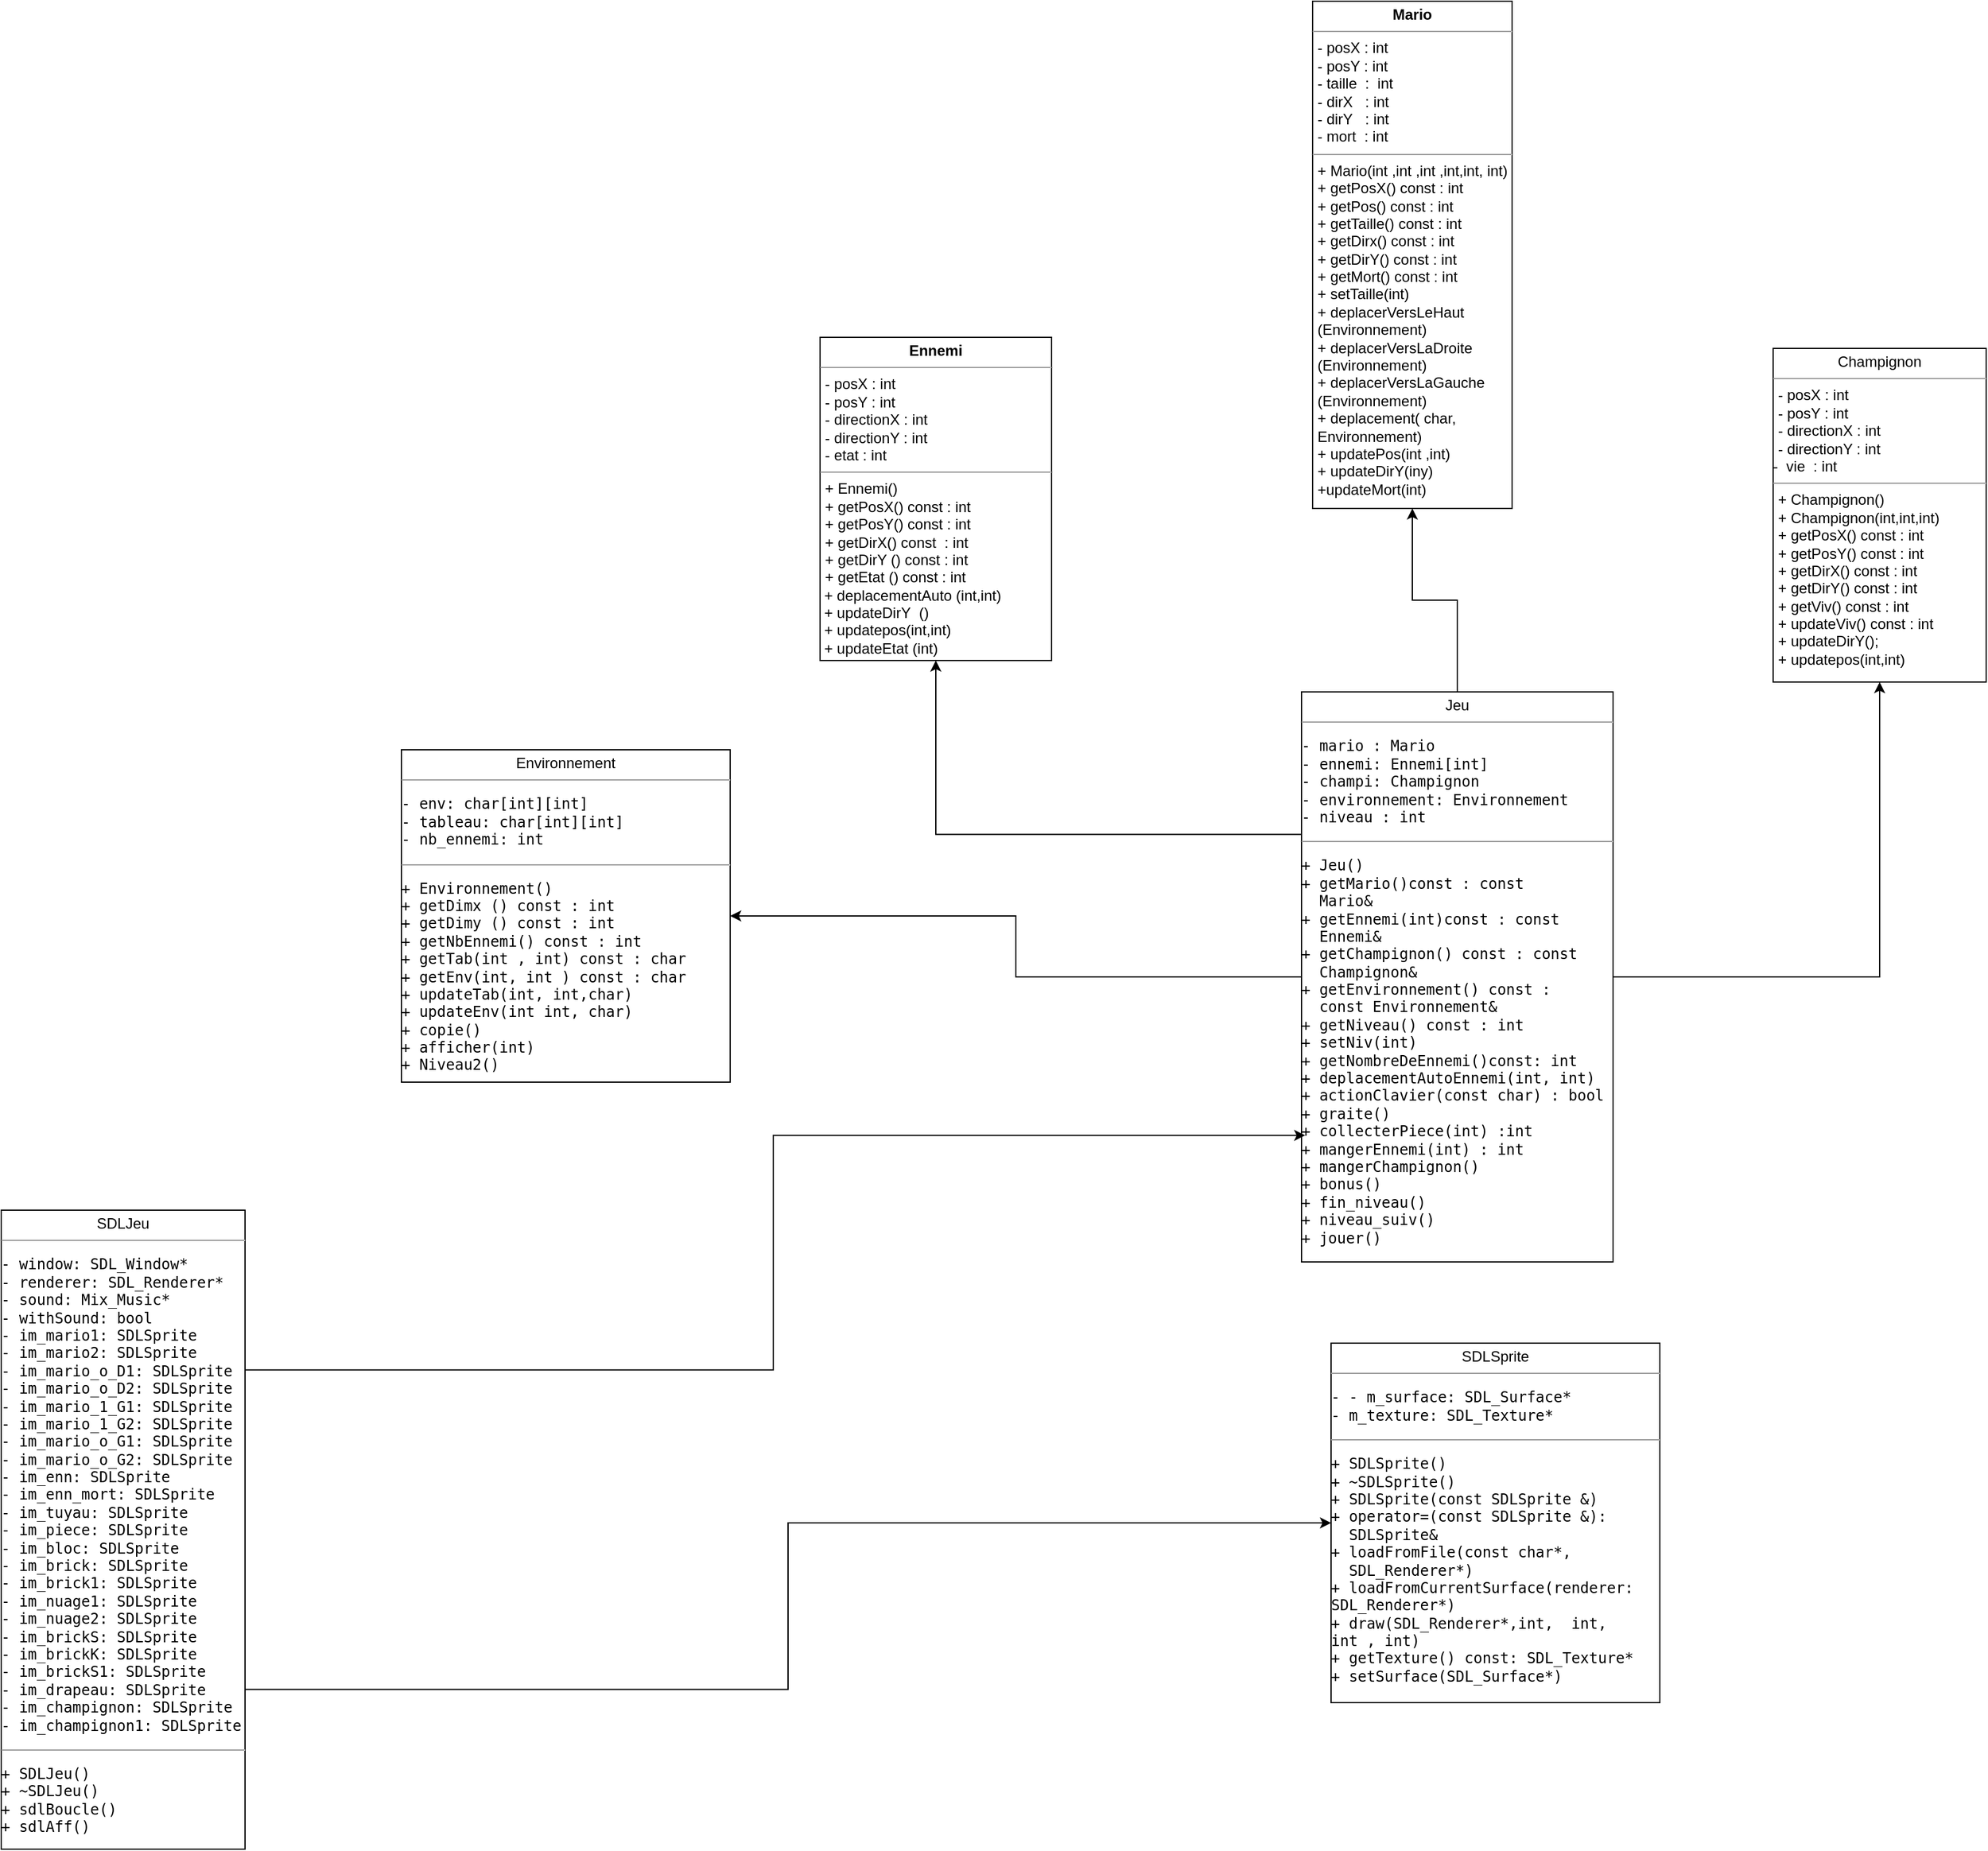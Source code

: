 <mxfile version="24.2.5" type="github">
  <diagram name="Page-1" id="KJJd6r-f0ampEKgg8GXa">
    <mxGraphModel dx="2115" dy="1938" grid="0" gridSize="10" guides="1" tooltips="1" connect="1" arrows="1" fold="1" page="0" pageScale="1" pageWidth="827" pageHeight="1169" math="0" shadow="0">
      <root>
        <mxCell id="0" />
        <mxCell id="1" parent="0" />
        <mxCell id="zBv2svlLthEIitjvXYNv-2" value="&lt;p style=&quot;margin:0px;margin-top:4px;text-align:center;&quot;&gt;&lt;b&gt;Mario&lt;/b&gt;&lt;/p&gt;&lt;hr size=&quot;1&quot;&gt;&lt;p style=&quot;margin:0px;margin-left:4px;&quot;&gt;- posX : int&lt;/p&gt;&lt;p style=&quot;margin:0px;margin-left:4px;&quot;&gt;- posY : int&lt;/p&gt;&lt;p style=&quot;margin:0px;margin-left:4px;&quot;&gt;- taille&amp;nbsp; :&amp;nbsp; int&lt;/p&gt;&lt;p style=&quot;margin:0px;margin-left:4px;&quot;&gt;- dirX&amp;nbsp;&amp;nbsp; : int &lt;br&gt;&lt;/p&gt;&lt;p style=&quot;margin:0px;margin-left:4px;&quot;&gt;- dirY&amp;nbsp;&amp;nbsp; : int &lt;br&gt;&lt;/p&gt;&lt;p style=&quot;margin:0px;margin-left:4px;&quot;&gt;- mort&amp;nbsp; : int &lt;br&gt;&lt;/p&gt;&lt;hr size=&quot;1&quot;&gt;&lt;p style=&quot;margin:0px;margin-left:4px;&quot;&gt;+ Mario(int ,int ,int ,int,int, int)&lt;/p&gt;&lt;p style=&quot;margin:0px;margin-left:4px;&quot;&gt;+ getPosX() const : int&lt;/p&gt;&lt;p style=&quot;margin:0px;margin-left:4px;&quot;&gt;+ getPos() const : int&lt;/p&gt;&lt;p style=&quot;margin:0px;margin-left:4px;&quot;&gt;+ getTaille() const : int&lt;br&gt;&lt;/p&gt;&lt;p style=&quot;margin:0px;margin-left:4px;&quot;&gt;+ getDirx() const : int &lt;br&gt;&lt;/p&gt;&lt;p style=&quot;margin:0px;margin-left:4px;&quot;&gt;+ getDirY() const : int &lt;br&gt;&lt;/p&gt;&lt;p style=&quot;margin:0px;margin-left:4px;&quot;&gt;&lt;span style=&quot;-webkit-text-size-adjust: auto;&quot;&gt;+ getMort() const : int&amp;nbsp; &amp;nbsp; &lt;br&gt;&lt;/span&gt;&lt;/p&gt;&lt;p style=&quot;margin:0px;margin-left:4px;&quot;&gt;&lt;span style=&quot;-webkit-text-size-adjust: auto;&quot;&gt;+ setTaille(int)&lt;br&gt;&lt;/span&gt;&lt;/p&gt;&lt;p style=&quot;margin:0px;margin-left:4px;&quot;&gt;&lt;span style=&quot;-webkit-text-size-adjust: auto;&quot;&gt;+ deplacerVersLeHaut (Environnement)&lt;br&gt;&lt;/span&gt;&lt;/p&gt;&lt;p style=&quot;margin:0px;margin-left:4px;&quot;&gt;&lt;span style=&quot;-webkit-text-size-adjust: auto;&quot;&gt;+ deplacerVersLaDroite (Environnement)&lt;/span&gt;&lt;/p&gt;&lt;p style=&quot;margin:0px;margin-left:4px;&quot;&gt;&lt;span style=&quot;-webkit-text-size-adjust: auto;&quot;&gt;+ deplacerVersLaGauche (Environnement)&lt;br&gt;&lt;/span&gt;&lt;/p&gt;&lt;p style=&quot;margin:0px;margin-left:4px;&quot;&gt;&lt;span style=&quot;-webkit-text-size-adjust: auto;&quot;&gt;+ deplacement( char, Environnement)&lt;br&gt;&lt;/span&gt;&lt;/p&gt;&lt;p style=&quot;margin:0px;margin-left:4px;&quot;&gt;&lt;span style=&quot;-webkit-text-size-adjust: auto;&quot;&gt;+ updatePos(int ,int)&amp;nbsp; &lt;br&gt;&lt;/span&gt;&lt;/p&gt;&lt;p style=&quot;margin:0px;margin-left:4px;&quot;&gt;+ updateDirY(iny)&lt;/p&gt;&lt;p style=&quot;margin:0px;margin-left:4px;&quot;&gt;+updateMort(int)&lt;br&gt;&lt;/p&gt;&lt;p style=&quot;margin:0px;margin-left:4px;&quot;&gt;&lt;br&gt;&lt;/p&gt;&lt;p style=&quot;margin:0px;margin-left:4px;&quot;&gt;&lt;br&gt;&lt;/p&gt;" style="verticalAlign=top;align=left;overflow=fill;html=1;whiteSpace=wrap;" parent="1" vertex="1">
          <mxGeometry x="703" y="-400" width="162" height="412" as="geometry" />
        </mxCell>
        <mxCell id="zBv2svlLthEIitjvXYNv-3" value="&lt;p style=&quot;margin:0px;margin-top:4px;text-align:center;&quot;&gt;&lt;b&gt;Ennemi&lt;/b&gt;&lt;/p&gt;&lt;hr size=&quot;1&quot;&gt;&lt;p style=&quot;margin:0px;margin-left:4px;&quot;&gt;- posX : int &lt;br&gt;&lt;/p&gt;&lt;p style=&quot;margin:0px;margin-left:4px;&quot;&gt;- posY : int&amp;nbsp;&lt;/p&gt;&lt;p style=&quot;margin:0px;margin-left:4px;&quot;&gt;- directionX : int&lt;/p&gt;&lt;p style=&quot;margin:0px;margin-left:4px;&quot;&gt;- directionY : int&lt;/p&gt;&lt;p style=&quot;margin:0px;margin-left:4px;&quot;&gt;- etat : int&lt;br&gt;&lt;/p&gt;&lt;hr size=&quot;1&quot;&gt;&lt;p style=&quot;margin:0px;margin-left:4px;&quot;&gt;+ Ennemi()&lt;/p&gt;&lt;p style=&quot;margin:0px;margin-left:4px;&quot;&gt;+ getPosX() const : int&lt;/p&gt;&lt;p style=&quot;margin:0px;margin-left:4px;&quot;&gt;+ getPosY() const : int&lt;/p&gt;&lt;p style=&quot;margin:0px;margin-left:4px;&quot;&gt;+ getDirX() const&amp;nbsp; : int&lt;/p&gt;&lt;p style=&quot;margin:0px;margin-left:4px;&quot;&gt;+ getDirY () const : int &lt;br&gt;&lt;/p&gt;&lt;p style=&quot;margin:0px;margin-left:4px;&quot;&gt;+ getEtat () const : int&lt;/p&gt;&lt;div&gt;&amp;nbsp;+ deplacementAuto (int,int)&lt;/div&gt;&lt;div&gt;&amp;nbsp;+ updateDirY&amp;nbsp; ()&lt;/div&gt;&lt;div&gt;&amp;nbsp;+ updatepos(int,int)&lt;/div&gt;&lt;div&gt;&amp;nbsp;+ updateEtat (int)&lt;br&gt;&lt;/div&gt;&lt;p style=&quot;margin:0px;margin-left:4px;&quot;&gt;&lt;br&gt;&lt;/p&gt;" style="verticalAlign=top;align=left;overflow=fill;html=1;whiteSpace=wrap;" parent="1" vertex="1">
          <mxGeometry x="303" y="-127" width="188" height="262.5" as="geometry" />
        </mxCell>
        <mxCell id="zBv2svlLthEIitjvXYNv-16" value="&lt;p style=&quot;margin:0px;margin-top:4px;text-align:center;&quot;&gt;Champignon&lt;br&gt;&lt;/p&gt;&lt;hr size=&quot;1&quot;&gt;&lt;p style=&quot;margin:0px;margin-left:4px;&quot;&gt;- posX : int &lt;br&gt;&lt;/p&gt;&lt;p style=&quot;margin:0px;margin-left:4px;&quot;&gt;- posY : int&amp;nbsp;&lt;/p&gt;&lt;p style=&quot;margin:0px;margin-left:4px;&quot;&gt;- directionX : int&lt;/p&gt;&lt;p style=&quot;margin:0px;margin-left:4px;&quot;&gt;- directionY : int&lt;/p&gt;-&amp;nbsp; vie&amp;nbsp; : int&lt;p style=&quot;margin:0px;margin-left:4px;&quot;&gt;&lt;/p&gt;&lt;hr size=&quot;1&quot;&gt;&lt;p style=&quot;margin:0px;margin-left:4px;&quot;&gt;+ Champignon()&lt;/p&gt;&lt;p style=&quot;margin:0px;margin-left:4px;&quot;&gt;+ Champignon(int,int,int)&lt;/p&gt;&lt;p style=&quot;margin:0px;margin-left:4px;&quot;&gt;+ getPosX() const : int&lt;/p&gt;&lt;p style=&quot;margin:0px;margin-left:4px;&quot;&gt;+ getPosY() const : int &lt;br&gt;&lt;/p&gt;&lt;p style=&quot;margin:0px;margin-left:4px;&quot;&gt;+ getDirX() const : int&lt;/p&gt;&lt;p style=&quot;margin:0px;margin-left:4px;&quot;&gt;+ getDirY() const : int &lt;br&gt;&lt;/p&gt;&lt;p style=&quot;margin:0px;margin-left:4px;&quot;&gt;+ getViv() const : int&lt;/p&gt;&lt;p style=&quot;margin:0px;margin-left:4px;&quot;&gt;+ updateViv() const : int&lt;/p&gt;&lt;p style=&quot;margin:0px;margin-left:4px;&quot;&gt;+ updateDirY();&lt;/p&gt;&lt;p style=&quot;margin:0px;margin-left:4px;&quot;&gt;+ updatepos(int,int)&lt;br&gt;&lt;/p&gt;&lt;p style=&quot;margin:0px;margin-left:4px;&quot;&gt;&lt;br&gt;&lt;/p&gt;" style="verticalAlign=top;align=left;overflow=fill;html=1;whiteSpace=wrap;movable=1;resizable=1;rotatable=1;deletable=1;editable=1;locked=0;connectable=1;" parent="1" vertex="1">
          <mxGeometry x="1077" y="-118" width="173" height="271" as="geometry" />
        </mxCell>
        <mxCell id="zBv2svlLthEIitjvXYNv-20" value="&lt;p style=&quot;margin:0px;margin-top:4px;text-align:center;&quot;&gt;Environnement&lt;br&gt;&lt;/p&gt;&lt;hr size=&quot;1&quot;&gt;&lt;p style=&quot;margin:0px;margin-left:4px;&quot;&gt;&lt;/p&gt;&lt;pre style=&quot;-webkit-text-size-adjust: auto;&quot;&gt;&lt;code class=&quot;!whitespace-pre hljs language-markdown&quot;&gt;&lt;pre&gt;&lt;code class=&quot;!whitespace-pre hljs language-markdown&quot;&gt;- env: char[int][int]&lt;br&gt;- tableau: char[int][int]&lt;br&gt;- nb_ennemi: int&lt;br&gt;&lt;/code&gt;&lt;/pre&gt;&lt;/code&gt;&lt;/pre&gt;&lt;hr size=&quot;1&quot;&gt;&lt;pre style=&quot;-webkit-text-size-adjust: auto;&quot;&gt;&lt;code class=&quot;!whitespace-pre hljs language-markdown&quot;&gt;&lt;pre&gt;&lt;code class=&quot;!whitespace-pre hljs language-markdown&quot;&gt;+ Environnement()&lt;br&gt;+ getDimx () const : int&lt;br&gt;+ getDimy () const : int &lt;br&gt;+ getNbEnnemi() const : int &lt;br&gt;+ getTab(int , int) const : char&lt;br&gt;+ getEnv(int, int ) const : char&lt;br&gt;+ updateTab(int, int,char) &lt;br&gt;+ updateEnv(int int, char)&lt;br&gt;+ copie()&lt;br&gt;+ afficher(int)&lt;br&gt;+ Niveau2()&lt;br&gt;&lt;/code&gt;&lt;/pre&gt;&lt;/code&gt;&lt;br&gt;&lt;/pre&gt;" style="verticalAlign=top;align=left;overflow=fill;html=1;whiteSpace=wrap;movable=1;resizable=1;rotatable=1;deletable=1;editable=1;locked=0;connectable=1;" parent="1" vertex="1">
          <mxGeometry x="-37" y="208" width="267" height="270" as="geometry" />
        </mxCell>
        <mxCell id="YrsYOrnD6e3rv8pSUdm8-2" style="edgeStyle=orthogonalEdgeStyle;rounded=0;orthogonalLoop=1;jettySize=auto;html=1;entryX=1;entryY=0.5;entryDx=0;entryDy=0;" edge="1" parent="1" source="zBv2svlLthEIitjvXYNv-19" target="zBv2svlLthEIitjvXYNv-20">
          <mxGeometry relative="1" as="geometry" />
        </mxCell>
        <mxCell id="YrsYOrnD6e3rv8pSUdm8-4" style="edgeStyle=orthogonalEdgeStyle;rounded=0;orthogonalLoop=1;jettySize=auto;html=1;entryX=0.5;entryY=1;entryDx=0;entryDy=0;" edge="1" parent="1" source="zBv2svlLthEIitjvXYNv-19" target="zBv2svlLthEIitjvXYNv-16">
          <mxGeometry relative="1" as="geometry">
            <mxPoint x="1133" y="165.333" as="targetPoint" />
          </mxGeometry>
        </mxCell>
        <mxCell id="YrsYOrnD6e3rv8pSUdm8-5" style="edgeStyle=orthogonalEdgeStyle;rounded=0;orthogonalLoop=1;jettySize=auto;html=1;entryX=0.5;entryY=1;entryDx=0;entryDy=0;" edge="1" parent="1" source="zBv2svlLthEIitjvXYNv-19" target="zBv2svlLthEIitjvXYNv-2">
          <mxGeometry relative="1" as="geometry" />
        </mxCell>
        <mxCell id="YrsYOrnD6e3rv8pSUdm8-9" style="edgeStyle=orthogonalEdgeStyle;rounded=0;orthogonalLoop=1;jettySize=auto;html=1;exitX=0;exitY=0.25;exitDx=0;exitDy=0;" edge="1" parent="1" source="zBv2svlLthEIitjvXYNv-19" target="zBv2svlLthEIitjvXYNv-3">
          <mxGeometry relative="1" as="geometry">
            <mxPoint x="537" y="133.333" as="targetPoint" />
          </mxGeometry>
        </mxCell>
        <mxCell id="zBv2svlLthEIitjvXYNv-19" value="&lt;p style=&quot;margin:0px;margin-top:4px;text-align:center;&quot;&gt;Jeu&lt;/p&gt;&lt;hr size=&quot;1&quot;&gt;&lt;p style=&quot;margin:0px;margin-left:4px;&quot;&gt;&lt;/p&gt;&lt;pre style=&quot;-webkit-text-size-adjust: auto;&quot;&gt;&lt;code class=&quot;!whitespace-pre hljs language-markdown&quot;&gt;- mario : Mario &lt;br&gt;- ennemi: Ennemi[int] &lt;br&gt;- champi: Champignon&lt;br&gt;- environnement: Environnement&lt;br&gt;- niveau : int        &lt;/code&gt;&lt;/pre&gt;&lt;hr size=&quot;1&quot;&gt;&lt;pre style=&quot;-webkit-text-size-adjust: auto;&quot;&gt;&lt;code class=&quot;!whitespace-pre hljs language-markdown&quot;&gt;+ Jeu()&lt;br&gt;+ getMario()const : const &lt;br&gt;  Mario&amp;amp;&lt;br&gt;+ getEnnemi(int)const : const &lt;br&gt;  Ennemi&amp;amp;&lt;br&gt;+ getChampignon() const : const&lt;br&gt;  Champignon&amp;amp;&lt;br&gt;+ getEnvironnement() const : &lt;br&gt;  const Environnement&amp;amp;&lt;br&gt;+ getNiveau() const : int&lt;br&gt;&lt;/code&gt;+ setNiv(int) &lt;br&gt;+ getNombreDeEnnemi()const: int&lt;br&gt;+ deplacementAutoEnnemi(int, int)&lt;br&gt;+ actionClavier(const char) : bool&lt;br&gt;+ graite()&lt;br&gt;+ collecterPiece(int) :int&lt;br&gt;+ mangerEnnemi(int) : int&lt;br&gt;+ mangerChampignon()&lt;br&gt;+ bonus()&lt;br&gt;+ fin_niveau()&lt;br&gt;+ niveau_suiv()&lt;br&gt;+ jouer() &lt;br&gt;&lt;br&gt;&lt;/pre&gt;" style="verticalAlign=top;align=left;overflow=fill;html=1;whiteSpace=wrap;movable=1;resizable=1;rotatable=1;deletable=1;editable=1;locked=0;connectable=1;" parent="1" vertex="1">
          <mxGeometry x="694" y="161" width="253" height="463" as="geometry" />
        </mxCell>
        <mxCell id="zBv2svlLthEIitjvXYNv-26" value="&lt;p style=&quot;margin:0px;margin-top:4px;text-align:center;&quot;&gt;SDLSprite&lt;br&gt;&lt;/p&gt;&lt;hr size=&quot;1&quot;&gt;&lt;p style=&quot;margin:0px;margin-left:4px;&quot;&gt;&lt;/p&gt;&lt;pre style=&quot;-webkit-text-size-adjust: auto;&quot;&gt;&lt;code class=&quot;!whitespace-pre hljs language-markdown&quot;&gt;&lt;pre&gt;&lt;code class=&quot;!whitespace-pre hljs language-markdown&quot;&gt;&lt;pre&gt;&lt;code class=&quot;!whitespace-pre hljs language-markdown&quot;&gt;- &lt;/code&gt;&lt;code class=&quot;!whitespace-pre hljs language-plaintext&quot;&gt;- m_surface: SDL_Surface* &lt;br&gt;- m_texture: SDL_Texture* &lt;/code&gt;&lt;/pre&gt;&lt;/code&gt;&lt;/pre&gt;&lt;/code&gt;&lt;/pre&gt;&lt;hr size=&quot;1&quot;&gt;&lt;pre style=&quot;-webkit-text-size-adjust: auto;&quot;&gt;&lt;code class=&quot;!whitespace-pre hljs language-plaintext&quot;&gt;+ SDLSprite()&lt;br&gt;+ ~SDLSprite()&lt;br&gt;+ SDLSprite(const SDLSprite &amp;amp;) &lt;br&gt;+ operator=(const SDLSprite &amp;amp;): &lt;br&gt;  SDLSprite&amp;amp;&lt;br&gt;+ loadFromFile(const char*,&lt;br&gt;  SDL_Renderer*)&lt;br&gt;+ loadFromCurrentSurface(renderer: &lt;br&gt;SDL_Renderer*) &lt;br&gt;+ draw(SDL_Renderer*,int,  int,&lt;br&gt;int , int)&lt;br&gt;+ getTexture() const: SDL_Texture*&lt;br&gt;+ setSurface(SDL_Surface*)&lt;/code&gt;&lt;/pre&gt;" style="verticalAlign=top;align=left;overflow=fill;html=1;whiteSpace=wrap;movable=1;resizable=1;rotatable=1;deletable=1;editable=1;locked=0;connectable=1;" parent="1" vertex="1">
          <mxGeometry x="718" y="690" width="267" height="292" as="geometry" />
        </mxCell>
        <mxCell id="YrsYOrnD6e3rv8pSUdm8-7" style="edgeStyle=orthogonalEdgeStyle;rounded=0;orthogonalLoop=1;jettySize=auto;html=1;exitX=1;exitY=0.25;exitDx=0;exitDy=0;entryX=0.012;entryY=0.778;entryDx=0;entryDy=0;entryPerimeter=0;" edge="1" parent="1" source="zBv2svlLthEIitjvXYNv-35" target="zBv2svlLthEIitjvXYNv-19">
          <mxGeometry relative="1" as="geometry">
            <mxPoint x="294.333" y="633.333" as="targetPoint" />
          </mxGeometry>
        </mxCell>
        <mxCell id="YrsYOrnD6e3rv8pSUdm8-10" style="edgeStyle=orthogonalEdgeStyle;rounded=0;orthogonalLoop=1;jettySize=auto;html=1;exitX=1;exitY=0.75;exitDx=0;exitDy=0;entryX=0;entryY=0.5;entryDx=0;entryDy=0;" edge="1" parent="1" source="zBv2svlLthEIitjvXYNv-35" target="zBv2svlLthEIitjvXYNv-26">
          <mxGeometry relative="1" as="geometry">
            <mxPoint x="410.333" y="905" as="targetPoint" />
          </mxGeometry>
        </mxCell>
        <mxCell id="zBv2svlLthEIitjvXYNv-35" value="&lt;p style=&quot;margin:0px;margin-top:4px;text-align:center;&quot;&gt;SDLJeu&lt;br&gt;&lt;/p&gt;&lt;hr size=&quot;1&quot;&gt;&lt;p style=&quot;margin:0px;margin-left:4px;&quot;&gt;&lt;/p&gt;&lt;pre style=&quot;-webkit-text-size-adjust: auto;&quot;&gt;&lt;code class=&quot;!whitespace-pre hljs language-markdown&quot;&gt;&lt;pre&gt;&lt;code class=&quot;!whitespace-pre hljs language-markdown&quot;&gt;&lt;pre&gt;&lt;code class=&quot;!whitespace-pre hljs language-markdown&quot;&gt;-&lt;/code&gt;&lt;code class=&quot;!whitespace-pre hljs language-plaintext&quot;&gt; window: SDL_Window*&lt;br&gt;- renderer: SDL_Renderer*&lt;br&gt;- sound: Mix_Music*&lt;br&gt;- withSound: bool&lt;br&gt;- im_mario1: SDLSprite&lt;br&gt;- im_mario2: SDLSprite&lt;br&gt;- im_mario_o_D1: SDLSprite&lt;br&gt;- im_mario_o_D2: SDLSprite&lt;br&gt;- im_mario_1_G1: SDLSprite&lt;br&gt;- im_mario_1_G2: SDLSprite&lt;br&gt;- im_mario_o_G1: SDLSprite&lt;br&gt;- im_mario_o_G2: SDLSprite&lt;br&gt;- im_enn: SDLSprite&lt;br&gt;- im_enn_mort: SDLSprite&lt;br&gt;- im_tuyau: SDLSprite&lt;br&gt;- im_piece: SDLSprite&lt;br&gt;- im_bloc: SDLSprite&lt;br&gt;- im_brick: SDLSprite&lt;br&gt;- im_brick1: SDLSprite&lt;br&gt;- im_nuage1: SDLSprite&lt;br&gt;- im_nuage2: SDLSprite&lt;br&gt;- im_brickS: SDLSprite&lt;br&gt;- im_brickK: SDLSprite&lt;br&gt;- im_brickS1: SDLSprite&lt;br&gt;- im_drapeau: SDLSprite&lt;br&gt;- im_champignon: SDLSprite&lt;br&gt;- im_champignon1: SDLSprite&lt;/code&gt;&lt;/pre&gt;&lt;/code&gt;&lt;/pre&gt;&lt;/code&gt;&lt;/pre&gt;&lt;hr size=&quot;1&quot;&gt;&lt;pre style=&quot;-webkit-text-size-adjust: auto;&quot;&gt;&lt;code class=&quot;!whitespace-pre hljs language-plaintext&quot;&gt;+ SDLJeu()&lt;br/&gt;+ ~SDLJeu()&lt;br/&gt;+ sdlBoucle()&lt;br/&gt;+ sdlAff()&lt;/code&gt;&lt;/pre&gt;" style="verticalAlign=top;align=left;overflow=fill;html=1;whiteSpace=wrap;movable=1;resizable=1;rotatable=1;deletable=1;editable=1;locked=0;connectable=1;" parent="1" vertex="1">
          <mxGeometry x="-362" y="582" width="198" height="519" as="geometry" />
        </mxCell>
      </root>
    </mxGraphModel>
  </diagram>
</mxfile>
